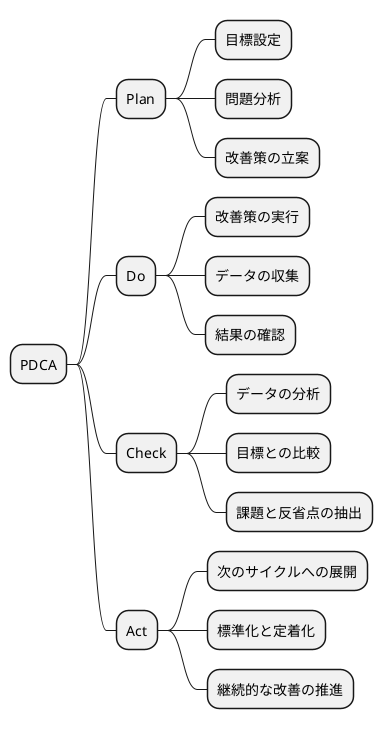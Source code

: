@startmindmap
'テーマ「PDCAサイクル」についてマインドマップを作成してください。出力形式: PlantUML
* PDCA
** Plan
*** 目標設定
*** 問題分析
*** 改善策の立案
** Do
*** 改善策の実行
*** データの収集
*** 結果の確認
** Check
*** データの分析
*** 目標との比較
*** 課題と反省点の抽出
** Act
*** 次のサイクルへの展開
*** 標準化と定着化
*** 継続的な改善の推進
@endmindmap
